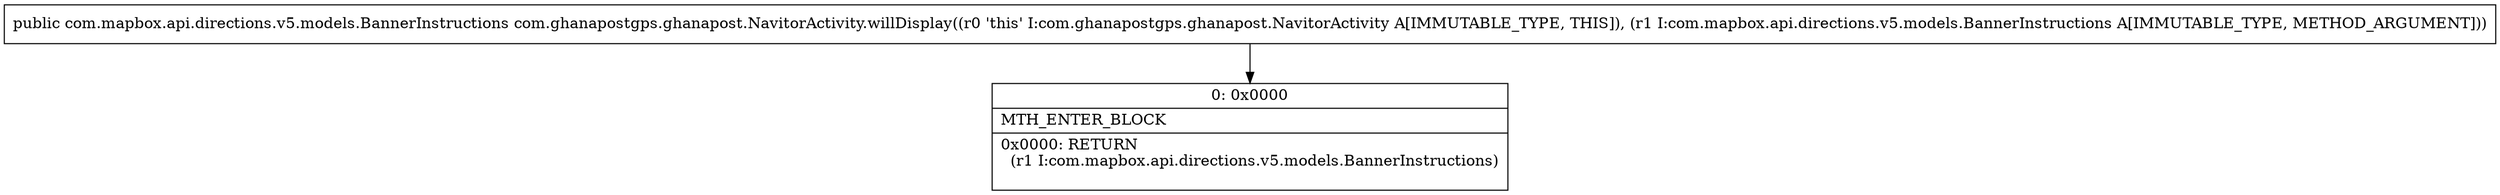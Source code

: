 digraph "CFG forcom.ghanapostgps.ghanapost.NavitorActivity.willDisplay(Lcom\/mapbox\/api\/directions\/v5\/models\/BannerInstructions;)Lcom\/mapbox\/api\/directions\/v5\/models\/BannerInstructions;" {
Node_0 [shape=record,label="{0\:\ 0x0000|MTH_ENTER_BLOCK\l|0x0000: RETURN  \l  (r1 I:com.mapbox.api.directions.v5.models.BannerInstructions)\l \l}"];
MethodNode[shape=record,label="{public com.mapbox.api.directions.v5.models.BannerInstructions com.ghanapostgps.ghanapost.NavitorActivity.willDisplay((r0 'this' I:com.ghanapostgps.ghanapost.NavitorActivity A[IMMUTABLE_TYPE, THIS]), (r1 I:com.mapbox.api.directions.v5.models.BannerInstructions A[IMMUTABLE_TYPE, METHOD_ARGUMENT])) }"];
MethodNode -> Node_0;
}

